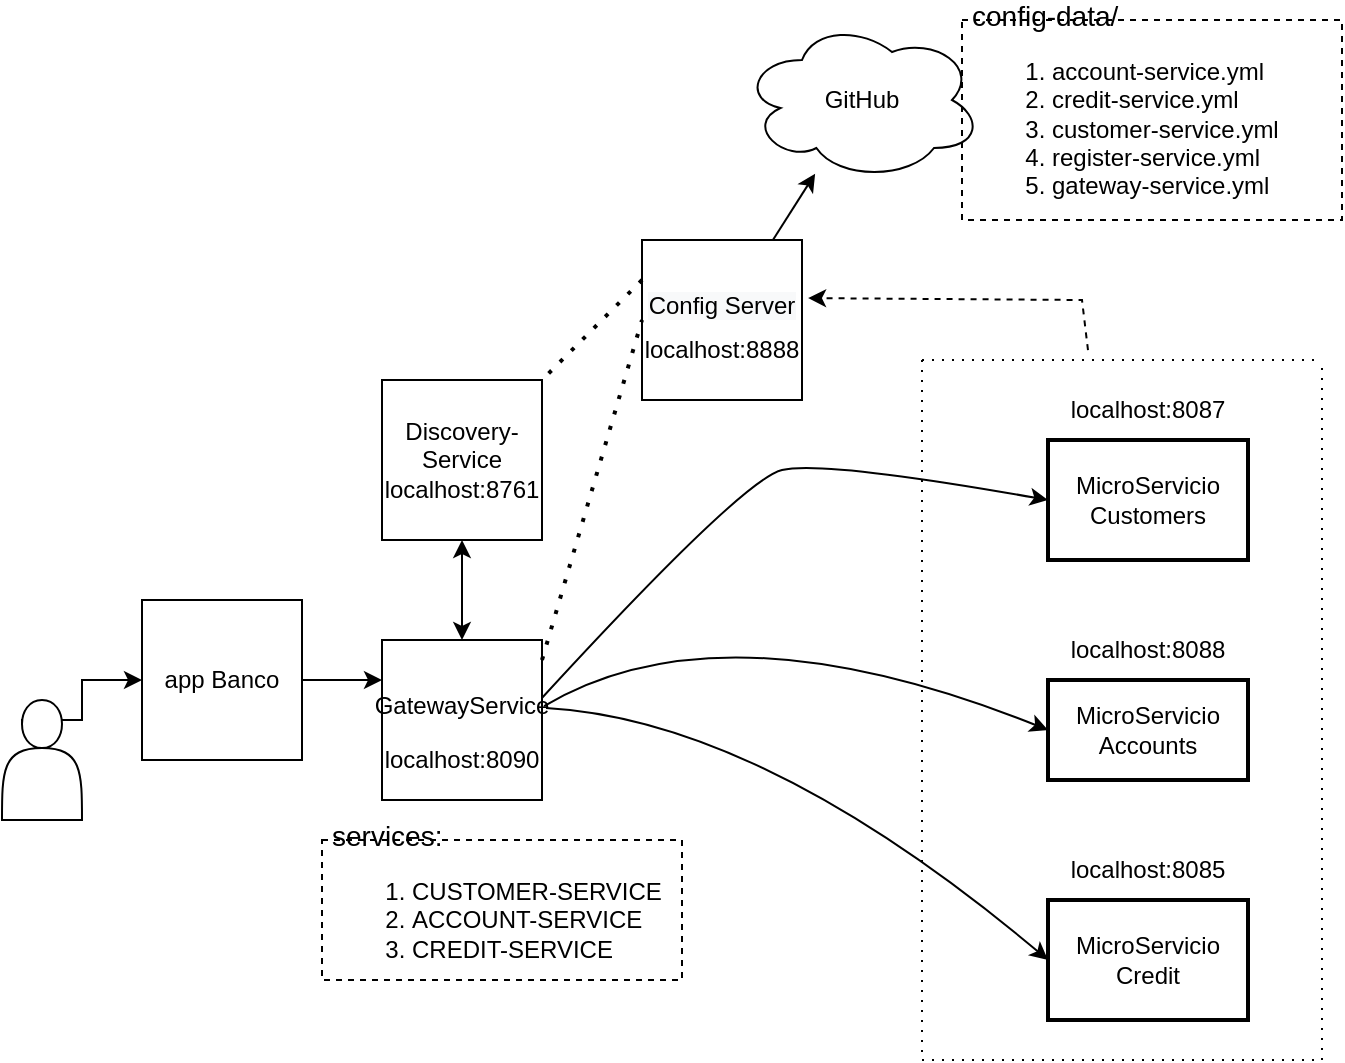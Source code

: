 <mxfile version="20.2.8" type="github">
  <diagram id="wFE0QG_FPsp0jaGvCLVb" name="Page-1">
    <mxGraphModel dx="868" dy="482" grid="1" gridSize="10" guides="1" tooltips="1" connect="1" arrows="1" fold="1" page="1" pageScale="1" pageWidth="850" pageHeight="1100" math="0" shadow="0">
      <root>
        <mxCell id="0" />
        <mxCell id="1" parent="0" />
        <mxCell id="ecDhr_SUKPzhUWiLF1AI-13" style="edgeStyle=orthogonalEdgeStyle;rounded=0;orthogonalLoop=1;jettySize=auto;html=1;exitX=0.25;exitY=0.2;exitDx=0;exitDy=0;exitPerimeter=0;" parent="1" source="ecDhr_SUKPzhUWiLF1AI-12" edge="1" target="ecDhr_SUKPzhUWiLF1AI-14">
          <mxGeometry relative="1" as="geometry">
            <mxPoint x="130" y="290" as="targetPoint" />
            <Array as="points">
              <mxPoint x="50" y="370" />
              <mxPoint x="80" y="370" />
              <mxPoint x="80" y="350" />
            </Array>
          </mxGeometry>
        </mxCell>
        <mxCell id="ecDhr_SUKPzhUWiLF1AI-12" value="" style="shape=actor;whiteSpace=wrap;html=1;" parent="1" vertex="1">
          <mxGeometry x="40" y="360" width="40" height="60" as="geometry" />
        </mxCell>
        <mxCell id="ecDhr_SUKPzhUWiLF1AI-14" value="app Banco" style="whiteSpace=wrap;html=1;aspect=fixed;" parent="1" vertex="1">
          <mxGeometry x="110" y="310" width="80" height="80" as="geometry" />
        </mxCell>
        <mxCell id="ecDhr_SUKPzhUWiLF1AI-15" value="" style="curved=1;endArrow=classic;html=1;rounded=0;entryX=0;entryY=0.5;entryDx=0;entryDy=0;exitX=0.988;exitY=0.375;exitDx=0;exitDy=0;exitPerimeter=0;" parent="1" target="ecDhr_SUKPzhUWiLF1AI-2" edge="1" source="QwJdkXdDj5PMeQ1F39rr-1">
          <mxGeometry width="50" height="50" relative="1" as="geometry">
            <mxPoint x="360" y="290" as="sourcePoint" />
            <mxPoint x="410" y="240" as="targetPoint" />
            <Array as="points">
              <mxPoint x="410" y="250" />
              <mxPoint x="450" y="240" />
            </Array>
          </mxGeometry>
        </mxCell>
        <mxCell id="ecDhr_SUKPzhUWiLF1AI-16" value="" style="curved=1;endArrow=classic;html=1;rounded=0;entryX=0;entryY=0.5;entryDx=0;entryDy=0;exitX=1.013;exitY=0.413;exitDx=0;exitDy=0;exitPerimeter=0;" parent="1" target="ecDhr_SUKPzhUWiLF1AI-3" edge="1" source="QwJdkXdDj5PMeQ1F39rr-1">
          <mxGeometry width="50" height="50" relative="1" as="geometry">
            <mxPoint x="360" y="290" as="sourcePoint" />
            <mxPoint x="430" y="360" as="targetPoint" />
            <Array as="points">
              <mxPoint x="400" y="310" />
            </Array>
          </mxGeometry>
        </mxCell>
        <mxCell id="upk0esoUlvN172wJQaYy-2" value="" style="curved=1;endArrow=classic;html=1;rounded=0;entryX=0;entryY=0.5;entryDx=0;entryDy=0;exitX=1.025;exitY=0.425;exitDx=0;exitDy=0;exitPerimeter=0;" parent="1" target="upk0esoUlvN172wJQaYy-1" edge="1" source="QwJdkXdDj5PMeQ1F39rr-1">
          <mxGeometry width="50" height="50" relative="1" as="geometry">
            <mxPoint x="360" y="290" as="sourcePoint" />
            <mxPoint x="230" y="470" as="targetPoint" />
            <Array as="points">
              <mxPoint x="420" y="370" />
            </Array>
          </mxGeometry>
        </mxCell>
        <mxCell id="upk0esoUlvN172wJQaYy-6" value="" style="swimlane;startSize=0;rounded=0;fillColor=none;gradientColor=none;dashed=1;dashPattern=1 4;" parent="1" vertex="1">
          <mxGeometry x="500" y="190" width="200" height="350" as="geometry" />
        </mxCell>
        <mxCell id="2izcpCNhGacUmRU1CA1P-1" value="localhost:8087" style="text;html=1;strokeColor=none;fillColor=none;align=center;verticalAlign=middle;whiteSpace=wrap;rounded=0;dashed=1;dashPattern=1 4;" parent="upk0esoUlvN172wJQaYy-6" vertex="1">
          <mxGeometry x="83" y="10" width="60" height="30" as="geometry" />
        </mxCell>
        <mxCell id="2izcpCNhGacUmRU1CA1P-3" value="localhost:8088" style="text;html=1;strokeColor=none;fillColor=none;align=center;verticalAlign=middle;whiteSpace=wrap;rounded=0;dashed=1;dashPattern=1 4;" parent="upk0esoUlvN172wJQaYy-6" vertex="1">
          <mxGeometry x="83" y="130" width="60" height="30" as="geometry" />
        </mxCell>
        <mxCell id="2izcpCNhGacUmRU1CA1P-4" value="localhost:8085" style="text;html=1;strokeColor=none;fillColor=none;align=center;verticalAlign=middle;whiteSpace=wrap;rounded=0;dashed=1;dashPattern=1 4;" parent="upk0esoUlvN172wJQaYy-6" vertex="1">
          <mxGeometry x="83" y="240" width="60" height="30" as="geometry" />
        </mxCell>
        <mxCell id="ecDhr_SUKPzhUWiLF1AI-2" value="MicroServicio Customers" style="rounded=0;whiteSpace=wrap;html=1;absoluteArcSize=1;arcSize=14;strokeWidth=2;" parent="upk0esoUlvN172wJQaYy-6" vertex="1">
          <mxGeometry x="63" y="40" width="100" height="60" as="geometry" />
        </mxCell>
        <mxCell id="ecDhr_SUKPzhUWiLF1AI-3" value="MicroServicio Accounts" style="rounded=0;whiteSpace=wrap;html=1;absoluteArcSize=1;arcSize=14;strokeWidth=2;" parent="upk0esoUlvN172wJQaYy-6" vertex="1">
          <mxGeometry x="63" y="160" width="100" height="50" as="geometry" />
        </mxCell>
        <mxCell id="upk0esoUlvN172wJQaYy-1" value="MicroServicio Credit" style="rounded=0;whiteSpace=wrap;html=1;absoluteArcSize=1;arcSize=14;strokeWidth=2;" parent="upk0esoUlvN172wJQaYy-6" vertex="1">
          <mxGeometry x="63" y="270" width="100" height="60" as="geometry" />
        </mxCell>
        <mxCell id="2izcpCNhGacUmRU1CA1P-5" value="GitHub" style="ellipse;shape=cloud;whiteSpace=wrap;html=1;" parent="1" vertex="1">
          <mxGeometry x="410" y="20" width="120" height="80" as="geometry" />
        </mxCell>
        <mxCell id="2izcpCNhGacUmRU1CA1P-7" value="&#xa;&lt;span style=&quot;color: rgb(0, 0, 0); font-family: Helvetica; font-size: 12px; font-style: normal; font-variant-ligatures: normal; font-variant-caps: normal; font-weight: 400; letter-spacing: normal; orphans: 2; text-align: center; text-indent: 0px; text-transform: none; widows: 2; word-spacing: 0px; -webkit-text-stroke-width: 0px; background-color: rgb(248, 249, 250); text-decoration-thickness: initial; text-decoration-style: initial; text-decoration-color: initial; float: none; display: inline !important;&quot;&gt;Config Server&lt;/span&gt;&#xa;&#xa;" style="whiteSpace=wrap;html=1;aspect=fixed;" parent="1" vertex="1">
          <mxGeometry x="360" y="130" width="80" height="80" as="geometry" />
        </mxCell>
        <mxCell id="2izcpCNhGacUmRU1CA1P-8" value="" style="endArrow=classic;html=1;rounded=0;" parent="1" source="2izcpCNhGacUmRU1CA1P-7" target="2izcpCNhGacUmRU1CA1P-5" edge="1">
          <mxGeometry relative="1" as="geometry">
            <mxPoint x="250" y="590" as="sourcePoint" />
            <mxPoint x="330" y="520" as="targetPoint" />
          </mxGeometry>
        </mxCell>
        <mxCell id="2izcpCNhGacUmRU1CA1P-11" value="&lt;span style=&quot;font-size: 14px; background-color: initial;&quot;&gt;config-data/&lt;/span&gt;&lt;br&gt;&lt;div style=&quot;&quot;&gt;&lt;ol&gt;&lt;li&gt;&lt;span style=&quot;background-color: initial;&quot;&gt;account-service.yml&lt;/span&gt;&lt;/li&gt;&lt;li&gt;&lt;span style=&quot;background-color: initial;&quot;&gt;credit-service.yml&lt;/span&gt;&lt;/li&gt;&lt;li&gt;&lt;span style=&quot;background-color: initial;&quot;&gt;customer-service.yml&lt;/span&gt;&lt;/li&gt;&lt;li&gt;&lt;span style=&quot;background-color: initial;&quot;&gt;register-service.yml&lt;/span&gt;&lt;/li&gt;&lt;li&gt;&lt;span style=&quot;background-color: initial;&quot;&gt;gateway-service.yml&lt;/span&gt;&lt;/li&gt;&lt;/ol&gt;&lt;/div&gt;&lt;p&gt;.&lt;/p&gt;" style="text;html=1;spacing=5;spacingTop=-20;whiteSpace=wrap;overflow=hidden;rounded=0;dashed=1;strokeColor=default;" parent="1" vertex="1">
          <mxGeometry x="520" y="20" width="190" height="100" as="geometry" />
        </mxCell>
        <mxCell id="QwJdkXdDj5PMeQ1F39rr-1" value="GatewayService&lt;br&gt;&lt;span style=&quot;color: rgba(0, 0, 0, 0); font-family: monospace; font-size: 0px; text-align: start;&quot;&gt;%3CmxGraphModel%3E%3Croot%3E%3CmxCell%20id%3D%220%22%2F%3E%3CmxCell%20id%3D%221%22%20parent%3D%220%22%2F%3E%3CmxCell%20id%3D%222%22%20value%3D%22localhost%3A8888%22%20style%3D%22text%3Bhtml%3D1%3BstrokeColor%3Dnone%3BfillColor%3Dnone%3Balign%3Dcenter%3BverticalAlign%3Dmiddle%3BwhiteSpace%3Dwrap%3Brounded%3D0%3Bdashed%3D1%3BdashPattern%3D1%204%3B%22%20vertex%3D%221%22%20parent%3D%221%22%3E%3CmxGeometry%20x%3D%22295%22%20y%3D%22540%22%20width%3D%2260%22%20height%3D%2230%22%20as%3D%22geometry%22%2F%3E%3C%2FmxCell%3E%3C%2Froot%3E%3C%2FmxGraphModel%3E&lt;/span&gt;" style="whiteSpace=wrap;html=1;aspect=fixed;" vertex="1" parent="1">
          <mxGeometry x="230" y="330" width="80" height="80" as="geometry" />
        </mxCell>
        <mxCell id="QwJdkXdDj5PMeQ1F39rr-3" value="localhost:8888" style="text;html=1;strokeColor=none;fillColor=none;align=center;verticalAlign=middle;whiteSpace=wrap;rounded=0;dashed=1;dashPattern=1 4;" vertex="1" parent="1">
          <mxGeometry x="370" y="170" width="60" height="30" as="geometry" />
        </mxCell>
        <mxCell id="QwJdkXdDj5PMeQ1F39rr-4" value="localhost:8090" style="text;html=1;strokeColor=none;fillColor=none;align=center;verticalAlign=middle;whiteSpace=wrap;rounded=0;dashed=1;dashPattern=1 4;" vertex="1" parent="1">
          <mxGeometry x="240" y="375" width="60" height="30" as="geometry" />
        </mxCell>
        <mxCell id="QwJdkXdDj5PMeQ1F39rr-5" value="" style="endArrow=classic;html=1;rounded=0;entryX=0;entryY=0.25;entryDx=0;entryDy=0;" edge="1" parent="1" source="ecDhr_SUKPzhUWiLF1AI-14" target="QwJdkXdDj5PMeQ1F39rr-1">
          <mxGeometry width="50" height="50" relative="1" as="geometry">
            <mxPoint x="400" y="360" as="sourcePoint" />
            <mxPoint x="450" y="310" as="targetPoint" />
          </mxGeometry>
        </mxCell>
        <mxCell id="QwJdkXdDj5PMeQ1F39rr-6" value="Discovery-Service&lt;br&gt;&lt;span style=&quot;color: rgba(0, 0, 0, 0); font-family: monospace; font-size: 0px; text-align: start;&quot;&gt;%3CmxGraphModel%3E%3Croot%3E%3CmxCell%20id%3D%220%22%2F%3E%3CmxCell%20id%3D%221%22%20parent%3D%220%22%2F%3E%3CmxCell%20id%3D%222%22%20value%3D%22localhost%3A8888%22%20style%3D%22text%3Bhtml%3D1%3BstrokeColor%3Dnone%3BfillColor%3Dnone%3Balign%3Dcenter%3BverticalAlign%3Dmiddle%3BwhiteSpace%3Dwrap%3Brounded%3D0%3Bdashed%3D1%3BdashPattern%3D1%204%3B%22%20vertex%3D%221%22%20parent%3D%221%22%3E%3CmxGeometry%20x%3D%22295%22%20y%3D%22540%22%20width%3D%2260%22%20height%3D%2230%22%20as%3D%22geometry%22%2F%3E%3C%2FmxCell%3E%3C%2Froot%3E%3C%2FmxGraphModel%3E&lt;/span&gt;" style="whiteSpace=wrap;html=1;aspect=fixed;" vertex="1" parent="1">
          <mxGeometry x="230" y="200" width="80" height="80" as="geometry" />
        </mxCell>
        <mxCell id="QwJdkXdDj5PMeQ1F39rr-7" value="localhost:8761" style="text;html=1;strokeColor=none;fillColor=none;align=center;verticalAlign=middle;whiteSpace=wrap;rounded=0;dashed=1;dashPattern=1 4;" vertex="1" parent="1">
          <mxGeometry x="240" y="240" width="60" height="30" as="geometry" />
        </mxCell>
        <mxCell id="QwJdkXdDj5PMeQ1F39rr-10" value="&lt;span style=&quot;font-size: 14px; background-color: initial;&quot;&gt;services:&lt;/span&gt;&lt;br&gt;&lt;div style=&quot;&quot;&gt;&lt;ol&gt;&lt;li&gt;CUSTOMER-SERVICE&lt;/li&gt;&lt;li&gt;ACCOUNT-SERVICE&lt;/li&gt;&lt;li&gt;CREDIT-SERVICE&lt;/li&gt;&lt;/ol&gt;&lt;/div&gt;" style="text;html=1;spacing=5;spacingTop=-20;whiteSpace=wrap;overflow=hidden;rounded=0;dashed=1;strokeColor=default;" vertex="1" parent="1">
          <mxGeometry x="200" y="430" width="180" height="70" as="geometry" />
        </mxCell>
        <mxCell id="QwJdkXdDj5PMeQ1F39rr-11" value="" style="endArrow=classic;startArrow=classic;html=1;rounded=0;entryX=0.5;entryY=1;entryDx=0;entryDy=0;" edge="1" parent="1" source="QwJdkXdDj5PMeQ1F39rr-1" target="QwJdkXdDj5PMeQ1F39rr-6">
          <mxGeometry width="50" height="50" relative="1" as="geometry">
            <mxPoint x="280" y="249.289" as="sourcePoint" />
            <mxPoint x="280" y="199.289" as="targetPoint" />
          </mxGeometry>
        </mxCell>
        <mxCell id="QwJdkXdDj5PMeQ1F39rr-12" value="" style="endArrow=none;dashed=1;html=1;dashPattern=1 3;strokeWidth=2;rounded=0;exitX=0;exitY=0.25;exitDx=0;exitDy=0;" edge="1" parent="1" source="2izcpCNhGacUmRU1CA1P-7" target="QwJdkXdDj5PMeQ1F39rr-6">
          <mxGeometry width="50" height="50" relative="1" as="geometry">
            <mxPoint x="350" y="110" as="sourcePoint" />
            <mxPoint x="330" y="290" as="targetPoint" />
          </mxGeometry>
        </mxCell>
        <mxCell id="QwJdkXdDj5PMeQ1F39rr-15" value="" style="endArrow=classic;html=1;rounded=0;exitX=0.415;exitY=-0.014;exitDx=0;exitDy=0;dashed=1;entryX=1.038;entryY=0.363;entryDx=0;entryDy=0;entryPerimeter=0;exitPerimeter=0;" edge="1" parent="1" source="upk0esoUlvN172wJQaYy-6" target="2izcpCNhGacUmRU1CA1P-7">
          <mxGeometry width="50" height="50" relative="1" as="geometry">
            <mxPoint x="600" y="200" as="sourcePoint" />
            <mxPoint x="650" y="150" as="targetPoint" />
            <Array as="points">
              <mxPoint x="580" y="160" />
            </Array>
          </mxGeometry>
        </mxCell>
        <mxCell id="QwJdkXdDj5PMeQ1F39rr-16" value="" style="endArrow=none;dashed=1;html=1;dashPattern=1 3;strokeWidth=2;rounded=0;entryX=0;entryY=0.5;entryDx=0;entryDy=0;" edge="1" parent="1" target="2izcpCNhGacUmRU1CA1P-7">
          <mxGeometry width="50" height="50" relative="1" as="geometry">
            <mxPoint x="310" y="340" as="sourcePoint" />
            <mxPoint x="360" y="290" as="targetPoint" />
          </mxGeometry>
        </mxCell>
      </root>
    </mxGraphModel>
  </diagram>
</mxfile>
